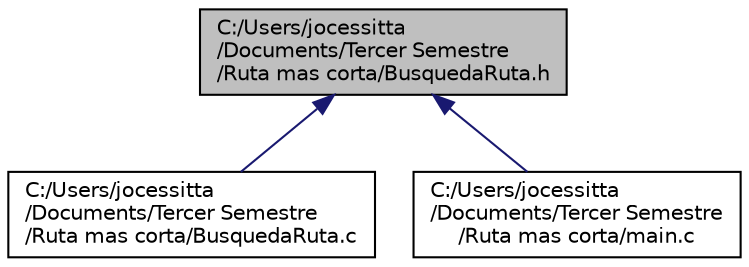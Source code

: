 digraph "C:/Users/jocessitta/Documents/Tercer Semestre/Ruta mas corta/BusquedaRuta.h"
{
 // LATEX_PDF_SIZE
  edge [fontname="Helvetica",fontsize="10",labelfontname="Helvetica",labelfontsize="10"];
  node [fontname="Helvetica",fontsize="10",shape=record];
  Node1 [label="C:/Users/jocessitta\l/Documents/Tercer Semestre\l/Ruta mas corta/BusquedaRuta.h",height=0.2,width=0.4,color="black", fillcolor="grey75", style="filled", fontcolor="black",tooltip=" "];
  Node1 -> Node2 [dir="back",color="midnightblue",fontsize="10",style="solid",fontname="Helvetica"];
  Node2 [label="C:/Users/jocessitta\l/Documents/Tercer Semestre\l/Ruta mas corta/BusquedaRuta.c",height=0.2,width=0.4,color="black", fillcolor="white", style="filled",URL="$_busqueda_ruta_8c.html",tooltip=" "];
  Node1 -> Node3 [dir="back",color="midnightblue",fontsize="10",style="solid",fontname="Helvetica"];
  Node3 [label="C:/Users/jocessitta\l/Documents/Tercer Semestre\l/Ruta mas corta/main.c",height=0.2,width=0.4,color="black", fillcolor="white", style="filled",URL="$main_8c.html",tooltip=" "];
}
